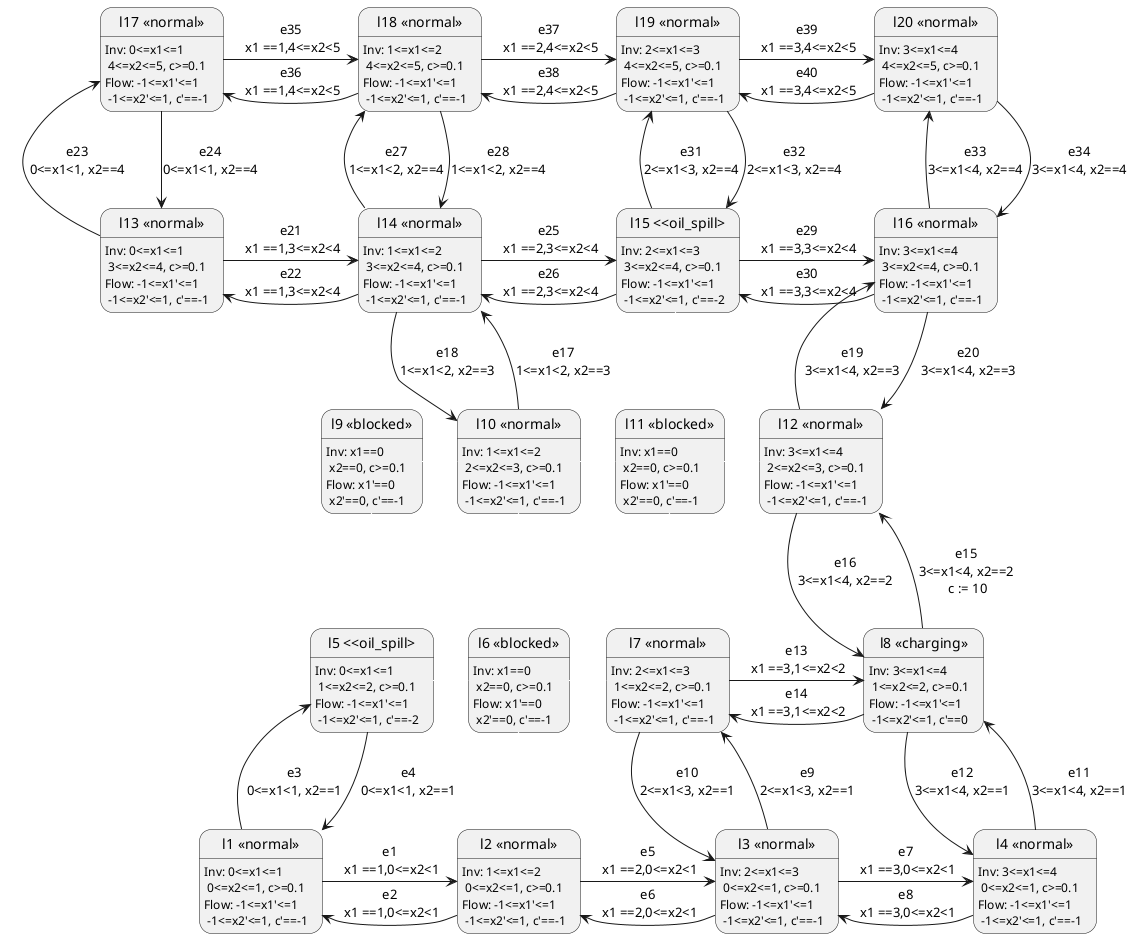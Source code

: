 @startuml unsat_model_5.puml
skinparam state {
  BackgroundColor<<normal>> White
  BackgroundColor<<barrier>> Red
  BackgroundColor<<oil_spill>> Yellow
  BackgroundColor<<charging>> Green
}

state "l1 <<normal>>" as loc1:Inv: 0<=x1<=1\n 0<=x2<=1, c>=0.1\nFlow: -1<=x1'<=1 \n -1<=x2'<=1, c'==-1
state "l2 <<normal>>" as loc2:Inv: 1<=x1<=2\n 0<=x2<=1, c>=0.1\nFlow: -1<=x1'<=1 \n -1<=x2'<=1, c'==-1
state "l3 <<normal>>" as loc3:Inv: 2<=x1<=3\n 0<=x2<=1, c>=0.1\nFlow: -1<=x1'<=1 \n -1<=x2'<=1, c'==-1
state "l4 <<normal>>" as loc4:Inv: 3<=x1<=4\n 0<=x2<=1, c>=0.1\nFlow: -1<=x1'<=1 \n -1<=x2'<=1, c'==-1
state "l5 <<oil_spill>" as loc5:Inv: 0<=x1<=1\n 1<=x2<=2, c>=0.1\nFlow: -1<=x1'<=1 \n -1<=x2'<=1, c'==-2
state "l6 <<blocked>>" as loc6:Inv: x1==0 \n x2==0, c>=0.1\nFlow: x1'==0 \n x2'==0, c'==-1
state "l7 <<normal>>" as loc7:Inv: 2<=x1<=3\n 1<=x2<=2, c>=0.1\nFlow: -1<=x1'<=1 \n -1<=x2'<=1, c'==-1
state "l8 <<charging>>" as loc8:Inv: 3<=x1<=4\n 1<=x2<=2, c>=0.1\nFlow: -1<=x1'<=1 \n -1<=x2'<=1, c'==0
state "l9 <<blocked>>" as loc9:Inv: x1==0 \n x2==0, c>=0.1\nFlow: x1'==0 \n x2'==0, c'==-1
state "l10 <<normal>>" as loc10:Inv: 1<=x1<=2\n 2<=x2<=3, c>=0.1\nFlow: -1<=x1'<=1 \n -1<=x2'<=1, c'==-1
state "l11 <<blocked>>" as loc11:Inv: x1==0 \n x2==0, c>=0.1\nFlow: x1'==0 \n x2'==0, c'==-1
state "l12 <<normal>>" as loc12:Inv: 3<=x1<=4\n 2<=x2<=3, c>=0.1\nFlow: -1<=x1'<=1 \n -1<=x2'<=1, c'==-1
state "l13 <<normal>>" as loc13:Inv: 0<=x1<=1\n 3<=x2<=4, c>=0.1\nFlow: -1<=x1'<=1 \n -1<=x2'<=1, c'==-1
state "l14 <<normal>>" as loc14:Inv: 1<=x1<=2\n 3<=x2<=4, c>=0.1\nFlow: -1<=x1'<=1 \n -1<=x2'<=1, c'==-1
state "l15 <<oil_spill>" as loc15:Inv: 2<=x1<=3\n 3<=x2<=4, c>=0.1\nFlow: -1<=x1'<=1 \n -1<=x2'<=1, c'==-2
state "l16 <<normal>>" as loc16:Inv: 3<=x1<=4\n 3<=x2<=4, c>=0.1\nFlow: -1<=x1'<=1 \n -1<=x2'<=1, c'==-1
state "l17 <<normal>>" as loc17:Inv: 0<=x1<=1\n 4<=x2<=5, c>=0.1\nFlow: -1<=x1'<=1 \n -1<=x2'<=1, c'==-1
state "l18 <<normal>>" as loc18:Inv: 1<=x1<=2\n 4<=x2<=5, c>=0.1\nFlow: -1<=x1'<=1 \n -1<=x2'<=1, c'==-1
state "l19 <<normal>>" as loc19:Inv: 2<=x1<=3\n 4<=x2<=5, c>=0.1\nFlow: -1<=x1'<=1 \n -1<=x2'<=1, c'==-1
state "l20 <<normal>>" as loc20:Inv: 3<=x1<=4\n 4<=x2<=5, c>=0.1\nFlow: -1<=x1'<=1 \n -1<=x2'<=1, c'==-1

loc1 -right-> loc2: e1\n x1 ==1,0<=x2<1
loc2 -left-> loc1: e2\n x1 ==1,0<=x2<1
loc1 -up-> loc5: e3\n0<=x1<1, x2==1
loc5 -down-> loc1: e4\n0<=x1<1, x2==1
loc2 -right-> loc3: e5\n x1 ==2,0<=x2<1
loc3 -left-> loc2: e6\n x1 ==2,0<=x2<1
loc2-up[#white]->loc6
loc3 -right-> loc4: e7\n x1 ==3,0<=x2<1
loc4 -left-> loc3: e8\n x1 ==3,0<=x2<1
loc3 -up-> loc7: e9\n2<=x1<3, x2==1
loc7 -down-> loc3: e10\n2<=x1<3, x2==1
loc4 -up-> loc8: e11\n3<=x1<4, x2==1
loc8 -down-> loc4: e12\n3<=x1<4, x2==1
loc5-right[#white]->loc6
loc5-up[#white]->loc9
loc6-right[#white]->loc7
loc6-up[#white]->loc10
loc7 -right-> loc8: e13\n x1 ==3,1<=x2<2
loc8 -left-> loc7: e14\n x1 ==3,1<=x2<2
loc7-up[#white]->loc11
loc8 -up-> loc12: e15\n3<=x1<4, x2==2\n c := 10
loc12 -down-> loc8: e16\n3<=x1<4, x2==2
loc9-right[#white]->loc10
loc9-up[#white]->loc13
loc10-right[#white]->loc11
loc10 -up-> loc14: e17\n1<=x1<2, x2==3
loc14 -down-> loc10: e18\n1<=x1<2, x2==3
loc11-right[#white]->loc12
loc11-up[#white]->loc15
loc12 -up-> loc16: e19\n3<=x1<4, x2==3
loc16 -down-> loc12: e20\n3<=x1<4, x2==3
loc13 -right-> loc14: e21\n x1 ==1,3<=x2<4
loc14 -left-> loc13: e22\n x1 ==1,3<=x2<4
loc13 -up-> loc17: e23\n0<=x1<1, x2==4
loc17 -down-> loc13: e24\n0<=x1<1, x2==4
loc14 -right-> loc15: e25\n x1 ==2,3<=x2<4
loc15 -left-> loc14: e26\n x1 ==2,3<=x2<4
loc14 -up-> loc18: e27\n1<=x1<2, x2==4
loc18 -down-> loc14: e28\n1<=x1<2, x2==4
loc15 -right-> loc16: e29\n x1 ==3,3<=x2<4
loc16 -left-> loc15: e30\n x1 ==3,3<=x2<4
loc15 -up-> loc19: e31\n2<=x1<3, x2==4
loc19 -down-> loc15: e32\n2<=x1<3, x2==4
loc16 -up-> loc20: e33\n3<=x1<4, x2==4
loc20 -down-> loc16: e34\n3<=x1<4, x2==4
loc17 -right-> loc18: e35\n x1 ==1,4<=x2<5
loc18 -left-> loc17: e36\n x1 ==1,4<=x2<5
loc18 -right-> loc19: e37\n x1 ==2,4<=x2<5
loc19 -left-> loc18: e38\n x1 ==2,4<=x2<5
loc19 -right-> loc20: e39\n x1 ==3,4<=x2<5
loc20 -left-> loc19: e40\n x1 ==3,4<=x2<5
@enduml
